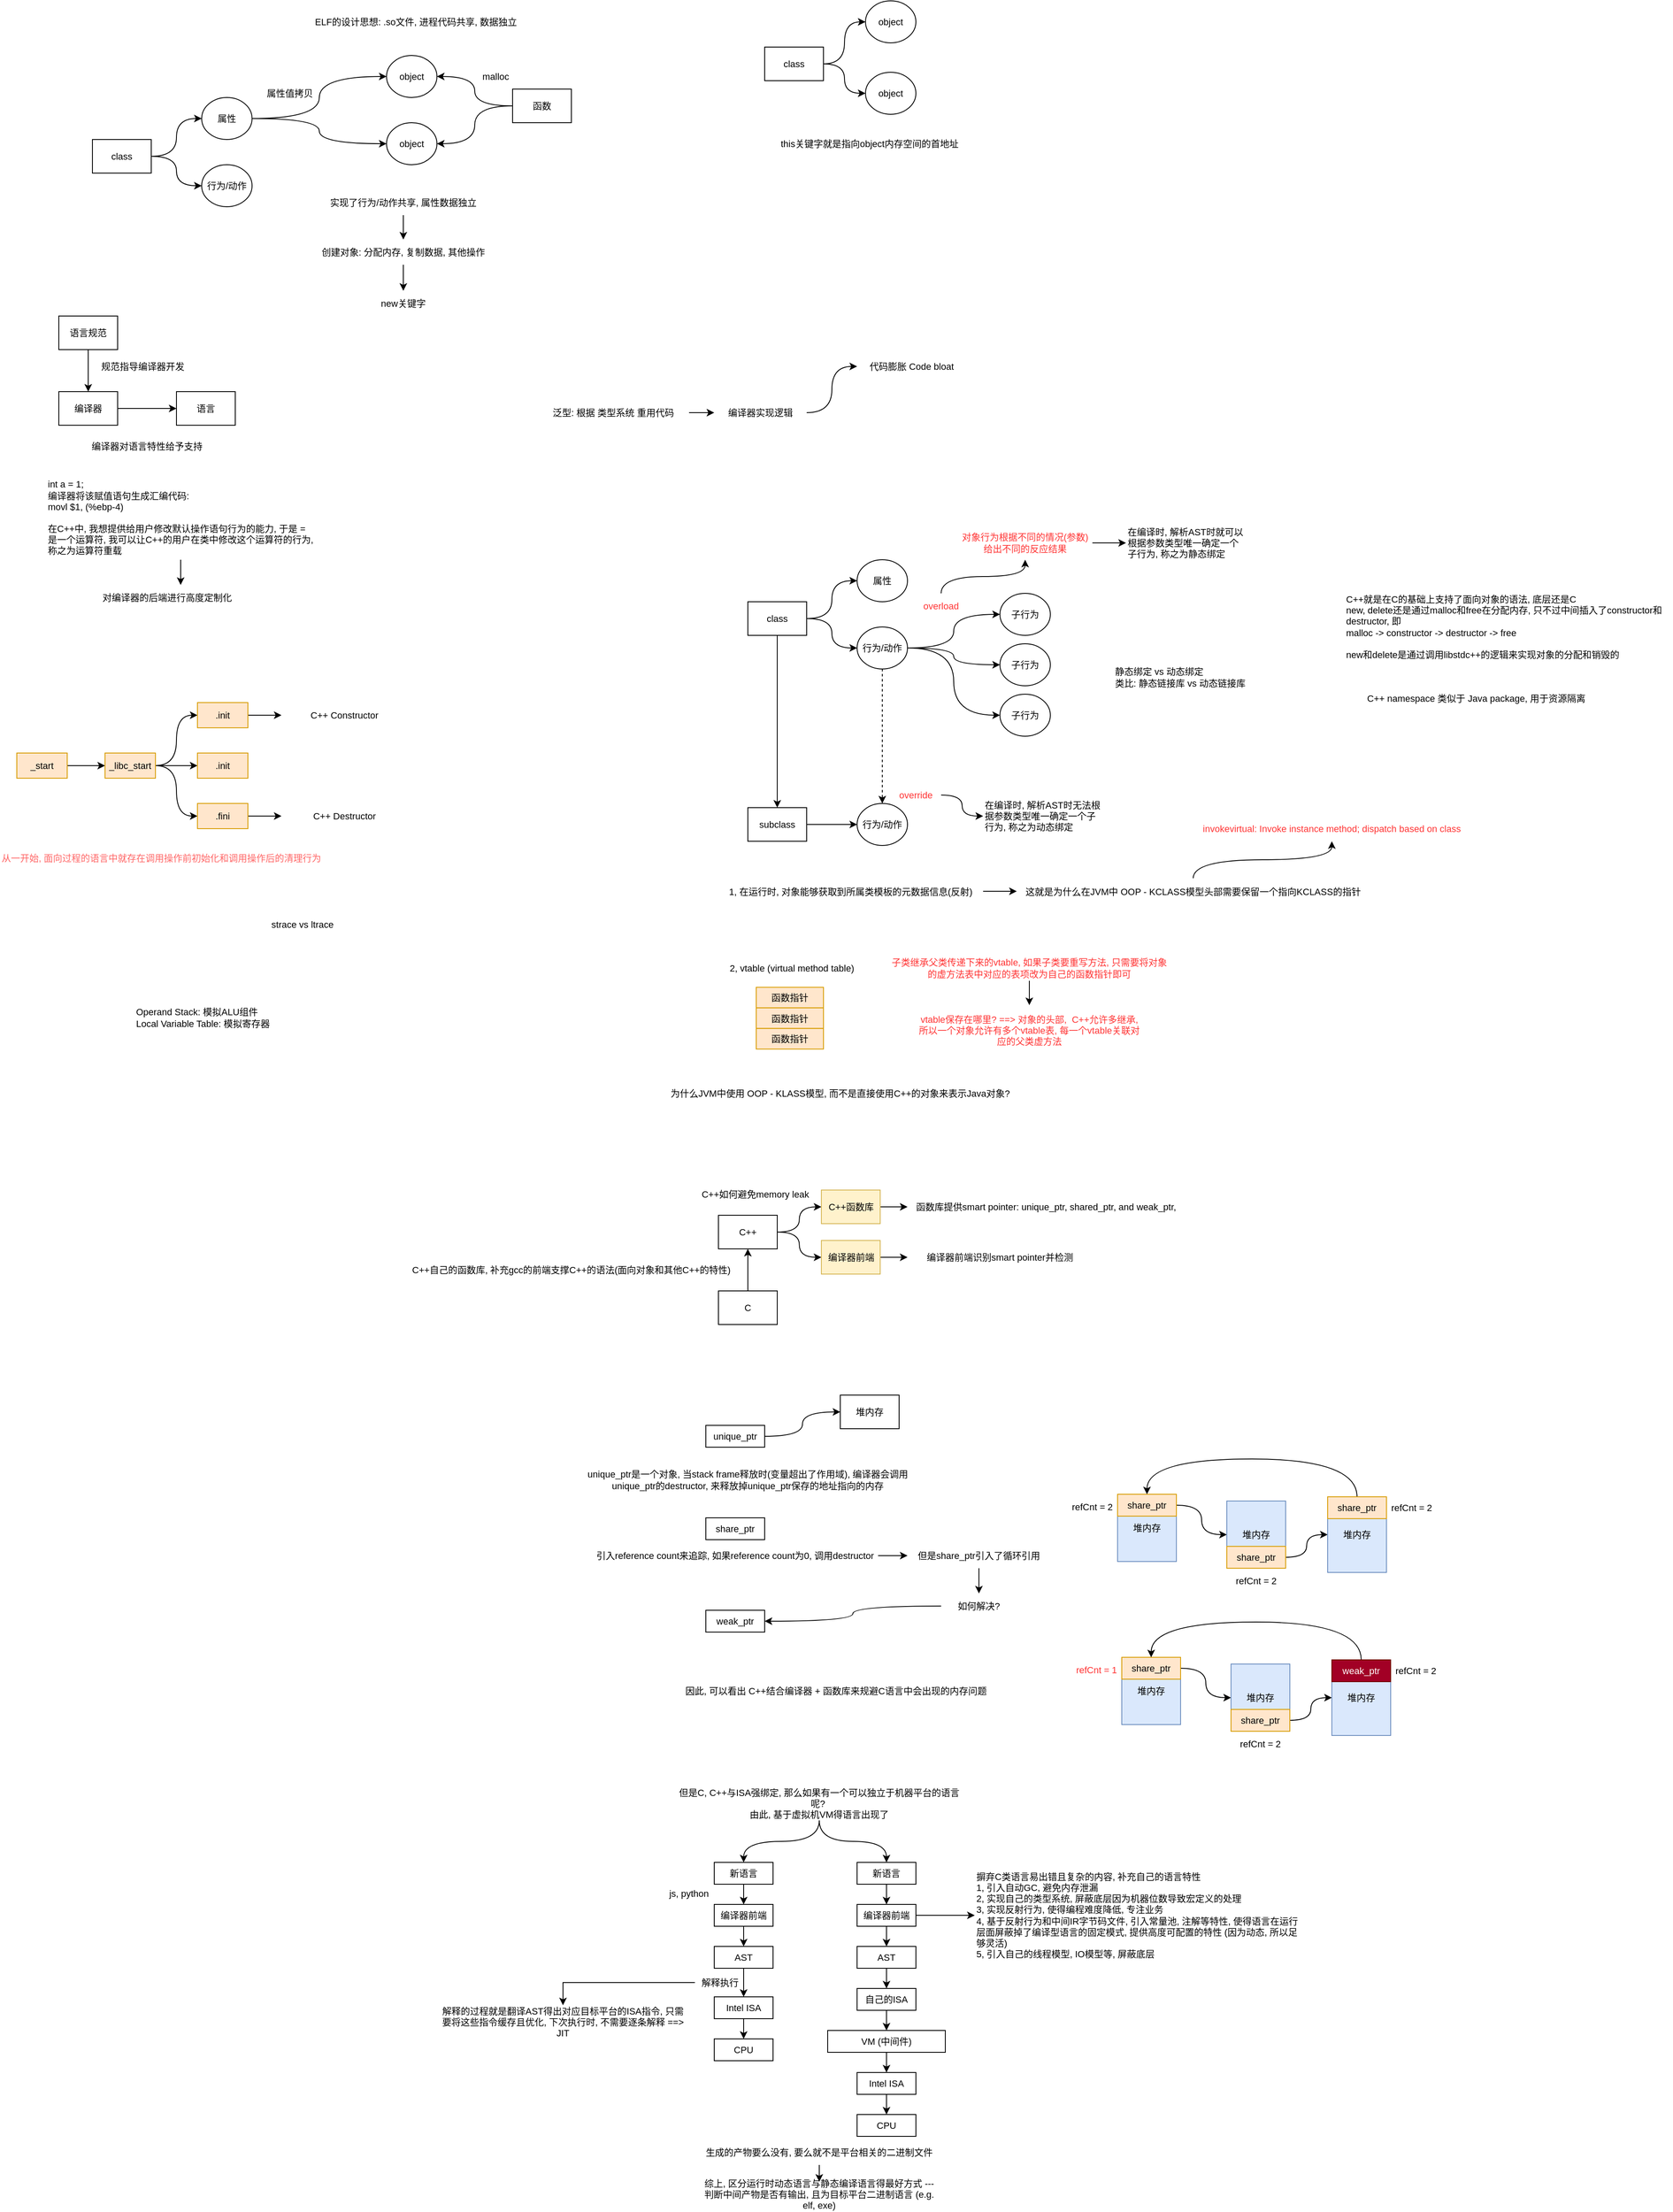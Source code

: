 <mxfile version="21.6.1" type="github">
  <diagram name="Page-1" id="NAcgiFPuU_y72zkfZwbJ">
    <mxGraphModel dx="794" dy="456" grid="1" gridSize="10" guides="1" tooltips="1" connect="1" arrows="1" fold="1" page="1" pageScale="1" pageWidth="827" pageHeight="1169" math="0" shadow="0">
      <root>
        <mxCell id="0" />
        <mxCell id="1" parent="0" />
        <mxCell id="AaBTW7L8jWlvHFCmX_wq-66" value="堆内存" style="rounded=0;whiteSpace=wrap;html=1;fillColor=#dae8fc;strokeColor=#6c8ebf;fontSize=11;" parent="1" vertex="1">
          <mxGeometry x="1340" y="1832" width="70" height="80" as="geometry" />
        </mxCell>
        <mxCell id="ZuVuZugnc80HLuIrkQNn-12" style="edgeStyle=orthogonalEdgeStyle;rounded=0;orthogonalLoop=1;jettySize=auto;html=1;entryX=0;entryY=0.5;entryDx=0;entryDy=0;curved=1;fontSize=11;" parent="1" source="ZuVuZugnc80HLuIrkQNn-2" target="ZuVuZugnc80HLuIrkQNn-8" edge="1">
          <mxGeometry relative="1" as="geometry" />
        </mxCell>
        <mxCell id="ZuVuZugnc80HLuIrkQNn-24" style="edgeStyle=orthogonalEdgeStyle;rounded=0;orthogonalLoop=1;jettySize=auto;html=1;entryX=0;entryY=0.5;entryDx=0;entryDy=0;curved=1;fontSize=11;" parent="1" source="ZuVuZugnc80HLuIrkQNn-2" target="ZuVuZugnc80HLuIrkQNn-7" edge="1">
          <mxGeometry relative="1" as="geometry" />
        </mxCell>
        <mxCell id="ZuVuZugnc80HLuIrkQNn-2" value="属性" style="ellipse;whiteSpace=wrap;html=1;fontSize=11;" parent="1" vertex="1">
          <mxGeometry x="250" y="170" width="60" height="50" as="geometry" />
        </mxCell>
        <mxCell id="ZuVuZugnc80HLuIrkQNn-3" value="行为/动作" style="ellipse;whiteSpace=wrap;html=1;fontSize=11;" parent="1" vertex="1">
          <mxGeometry x="250" y="250" width="60" height="50" as="geometry" />
        </mxCell>
        <mxCell id="ZuVuZugnc80HLuIrkQNn-5" style="edgeStyle=orthogonalEdgeStyle;rounded=0;orthogonalLoop=1;jettySize=auto;html=1;curved=1;fontSize=11;" parent="1" source="ZuVuZugnc80HLuIrkQNn-4" target="ZuVuZugnc80HLuIrkQNn-2" edge="1">
          <mxGeometry relative="1" as="geometry" />
        </mxCell>
        <mxCell id="ZuVuZugnc80HLuIrkQNn-6" style="edgeStyle=orthogonalEdgeStyle;rounded=0;orthogonalLoop=1;jettySize=auto;html=1;entryX=0;entryY=0.5;entryDx=0;entryDy=0;curved=1;fontSize=11;" parent="1" source="ZuVuZugnc80HLuIrkQNn-4" target="ZuVuZugnc80HLuIrkQNn-3" edge="1">
          <mxGeometry relative="1" as="geometry" />
        </mxCell>
        <mxCell id="ZuVuZugnc80HLuIrkQNn-4" value="class" style="rounded=0;whiteSpace=wrap;html=1;fontSize=11;" parent="1" vertex="1">
          <mxGeometry x="120" y="220" width="70" height="40" as="geometry" />
        </mxCell>
        <mxCell id="ZuVuZugnc80HLuIrkQNn-7" value="object" style="ellipse;whiteSpace=wrap;html=1;fontSize=11;" parent="1" vertex="1">
          <mxGeometry x="470" y="120" width="60" height="50" as="geometry" />
        </mxCell>
        <mxCell id="ZuVuZugnc80HLuIrkQNn-8" value="object" style="ellipse;whiteSpace=wrap;html=1;fontSize=11;" parent="1" vertex="1">
          <mxGeometry x="470" y="200" width="60" height="50" as="geometry" />
        </mxCell>
        <mxCell id="ZuVuZugnc80HLuIrkQNn-18" value="" style="edgeStyle=orthogonalEdgeStyle;rounded=0;orthogonalLoop=1;jettySize=auto;html=1;curved=1;fontSize=11;" parent="1" source="ZuVuZugnc80HLuIrkQNn-15" target="ZuVuZugnc80HLuIrkQNn-7" edge="1">
          <mxGeometry relative="1" as="geometry" />
        </mxCell>
        <mxCell id="ZuVuZugnc80HLuIrkQNn-19" style="edgeStyle=orthogonalEdgeStyle;rounded=0;orthogonalLoop=1;jettySize=auto;html=1;entryX=1;entryY=0.5;entryDx=0;entryDy=0;curved=1;fontSize=11;" parent="1" source="ZuVuZugnc80HLuIrkQNn-15" target="ZuVuZugnc80HLuIrkQNn-8" edge="1">
          <mxGeometry relative="1" as="geometry" />
        </mxCell>
        <mxCell id="ZuVuZugnc80HLuIrkQNn-15" value="函数" style="rounded=0;whiteSpace=wrap;html=1;fontSize=11;" parent="1" vertex="1">
          <mxGeometry x="620" y="160" width="70" height="40" as="geometry" />
        </mxCell>
        <mxCell id="ZuVuZugnc80HLuIrkQNn-17" value="malloc" style="text;html=1;strokeColor=none;fillColor=none;align=center;verticalAlign=middle;whiteSpace=wrap;rounded=0;fontSize=11;" parent="1" vertex="1">
          <mxGeometry x="570" y="130" width="60" height="30" as="geometry" />
        </mxCell>
        <mxCell id="ZuVuZugnc80HLuIrkQNn-20" value="属性值拷贝" style="text;html=1;strokeColor=none;fillColor=none;align=center;verticalAlign=middle;whiteSpace=wrap;rounded=0;fontSize=11;" parent="1" vertex="1">
          <mxGeometry x="310" y="150" width="90" height="30" as="geometry" />
        </mxCell>
        <mxCell id="ZuVuZugnc80HLuIrkQNn-27" value="" style="edgeStyle=orthogonalEdgeStyle;curved=1;rounded=0;orthogonalLoop=1;jettySize=auto;html=1;fontSize=11;" parent="1" source="ZuVuZugnc80HLuIrkQNn-25" target="ZuVuZugnc80HLuIrkQNn-26" edge="1">
          <mxGeometry relative="1" as="geometry" />
        </mxCell>
        <mxCell id="ZuVuZugnc80HLuIrkQNn-25" value="实现了行为/动作共享, 属性数据独立" style="text;html=1;strokeColor=none;fillColor=none;align=center;verticalAlign=middle;whiteSpace=wrap;rounded=0;fontSize=11;" parent="1" vertex="1">
          <mxGeometry x="380" y="280" width="220" height="30" as="geometry" />
        </mxCell>
        <mxCell id="ZuVuZugnc80HLuIrkQNn-29" value="" style="edgeStyle=orthogonalEdgeStyle;curved=1;rounded=0;orthogonalLoop=1;jettySize=auto;html=1;fontSize=11;" parent="1" source="ZuVuZugnc80HLuIrkQNn-26" target="ZuVuZugnc80HLuIrkQNn-28" edge="1">
          <mxGeometry relative="1" as="geometry" />
        </mxCell>
        <mxCell id="ZuVuZugnc80HLuIrkQNn-26" value="创建对象: 分配内存, 复制数据, 其他操作" style="text;html=1;strokeColor=none;fillColor=none;align=center;verticalAlign=middle;whiteSpace=wrap;rounded=0;fontSize=11;" parent="1" vertex="1">
          <mxGeometry x="380" y="339" width="220" height="30" as="geometry" />
        </mxCell>
        <mxCell id="ZuVuZugnc80HLuIrkQNn-28" value="new关键字" style="text;html=1;strokeColor=none;fillColor=none;align=center;verticalAlign=middle;whiteSpace=wrap;rounded=0;fontSize=11;" parent="1" vertex="1">
          <mxGeometry x="380" y="400" width="220" height="30" as="geometry" />
        </mxCell>
        <mxCell id="ZuVuZugnc80HLuIrkQNn-30" value="ELF的设计思想: .so文件, 进程代码共享, 数据独立" style="text;html=1;strokeColor=none;fillColor=none;align=center;verticalAlign=middle;whiteSpace=wrap;rounded=0;fontSize=11;" parent="1" vertex="1">
          <mxGeometry x="370" y="60" width="270" height="40" as="geometry" />
        </mxCell>
        <mxCell id="ZuVuZugnc80HLuIrkQNn-33" style="edgeStyle=orthogonalEdgeStyle;curved=1;rounded=0;orthogonalLoop=1;jettySize=auto;html=1;entryX=0;entryY=0.5;entryDx=0;entryDy=0;fontSize=11;" parent="1" source="ZuVuZugnc80HLuIrkQNn-31" target="ZuVuZugnc80HLuIrkQNn-32" edge="1">
          <mxGeometry relative="1" as="geometry" />
        </mxCell>
        <mxCell id="ZuVuZugnc80HLuIrkQNn-31" value="编译器" style="rounded=0;whiteSpace=wrap;html=1;fontSize=11;" parent="1" vertex="1">
          <mxGeometry x="80" y="520" width="70" height="40" as="geometry" />
        </mxCell>
        <mxCell id="ZuVuZugnc80HLuIrkQNn-32" value="语言" style="rounded=0;whiteSpace=wrap;html=1;fontSize=11;" parent="1" vertex="1">
          <mxGeometry x="220" y="520" width="70" height="40" as="geometry" />
        </mxCell>
        <mxCell id="ZuVuZugnc80HLuIrkQNn-34" value="规范指导编译器开发" style="text;html=1;strokeColor=none;fillColor=none;align=center;verticalAlign=middle;whiteSpace=wrap;rounded=0;fontSize=11;" parent="1" vertex="1">
          <mxGeometry x="110" y="470" width="140" height="40" as="geometry" />
        </mxCell>
        <mxCell id="ZuVuZugnc80HLuIrkQNn-39" style="edgeStyle=orthogonalEdgeStyle;curved=1;rounded=0;orthogonalLoop=1;jettySize=auto;html=1;entryX=0.5;entryY=0;entryDx=0;entryDy=0;fontSize=11;" parent="1" source="ZuVuZugnc80HLuIrkQNn-35" target="ZuVuZugnc80HLuIrkQNn-31" edge="1">
          <mxGeometry relative="1" as="geometry" />
        </mxCell>
        <mxCell id="ZuVuZugnc80HLuIrkQNn-35" value="语言规范" style="rounded=0;whiteSpace=wrap;html=1;fontSize=11;" parent="1" vertex="1">
          <mxGeometry x="80" y="430" width="70" height="40" as="geometry" />
        </mxCell>
        <mxCell id="ZuVuZugnc80HLuIrkQNn-41" value="编译器对语言特性给予支持" style="text;html=1;strokeColor=none;fillColor=none;align=center;verticalAlign=middle;whiteSpace=wrap;rounded=0;fontSize=11;" parent="1" vertex="1">
          <mxGeometry x="110" y="565" width="150" height="40" as="geometry" />
        </mxCell>
        <mxCell id="0XPSr2HVNZB46iI9HG13-8" value="" style="edgeStyle=orthogonalEdgeStyle;rounded=0;orthogonalLoop=1;jettySize=auto;html=1;fontSize=11;" parent="1" source="bRJoNwYBJULNIH3R_m5Y-1" target="0XPSr2HVNZB46iI9HG13-6" edge="1">
          <mxGeometry relative="1" as="geometry" />
        </mxCell>
        <mxCell id="bRJoNwYBJULNIH3R_m5Y-1" value="泛型: 根据 类型系统 重用代码" style="text;html=1;strokeColor=none;fillColor=none;align=center;verticalAlign=middle;whiteSpace=wrap;rounded=0;fontSize=11;" parent="1" vertex="1">
          <mxGeometry x="650" y="525" width="180" height="40" as="geometry" />
        </mxCell>
        <mxCell id="cLtxKZ1UayHkJXv-ha-v-3" style="edgeStyle=orthogonalEdgeStyle;rounded=0;orthogonalLoop=1;jettySize=auto;html=1;curved=1;fontSize=11;" parent="1" source="cLtxKZ1UayHkJXv-ha-v-1" target="cLtxKZ1UayHkJXv-ha-v-2" edge="1">
          <mxGeometry relative="1" as="geometry" />
        </mxCell>
        <mxCell id="cLtxKZ1UayHkJXv-ha-v-1" value="int a = 1;&lt;br style=&quot;font-size: 11px;&quot;&gt;编译器将该赋值语句生成汇编代码:&amp;nbsp;&lt;br style=&quot;font-size: 11px;&quot;&gt;movl $1, (%ebp-4)&lt;br style=&quot;font-size: 11px;&quot;&gt;&lt;br style=&quot;font-size: 11px;&quot;&gt;在C++中, 我想提供给用户修改默认操作语句行为的能力, 于是 = 是一个运算符, 我可以让C++的用户在类中修改这个运算符的行为, 称之为运算符重载" style="text;html=1;strokeColor=none;fillColor=none;align=left;verticalAlign=middle;whiteSpace=wrap;rounded=0;fontSize=11;" parent="1" vertex="1">
          <mxGeometry x="65" y="620" width="320" height="100" as="geometry" />
        </mxCell>
        <mxCell id="cLtxKZ1UayHkJXv-ha-v-2" value="对编译器的后端进行高度定制化" style="text;html=1;strokeColor=none;fillColor=none;align=left;verticalAlign=middle;whiteSpace=wrap;rounded=0;fontSize=11;" parent="1" vertex="1">
          <mxGeometry x="130" y="750" width="190" height="30" as="geometry" />
        </mxCell>
        <mxCell id="cLtxKZ1UayHkJXv-ha-v-7" style="edgeStyle=orthogonalEdgeStyle;rounded=0;orthogonalLoop=1;jettySize=auto;html=1;entryX=0;entryY=0.5;entryDx=0;entryDy=0;curved=1;fontSize=11;" parent="1" source="cLtxKZ1UayHkJXv-ha-v-4" target="cLtxKZ1UayHkJXv-ha-v-5" edge="1">
          <mxGeometry relative="1" as="geometry" />
        </mxCell>
        <mxCell id="cLtxKZ1UayHkJXv-ha-v-8" style="edgeStyle=orthogonalEdgeStyle;rounded=0;orthogonalLoop=1;jettySize=auto;html=1;entryX=0;entryY=0.5;entryDx=0;entryDy=0;curved=1;fontSize=11;" parent="1" source="cLtxKZ1UayHkJXv-ha-v-4" target="cLtxKZ1UayHkJXv-ha-v-6" edge="1">
          <mxGeometry relative="1" as="geometry" />
        </mxCell>
        <mxCell id="cLtxKZ1UayHkJXv-ha-v-4" value="class" style="rounded=0;whiteSpace=wrap;html=1;fontSize=11;" parent="1" vertex="1">
          <mxGeometry x="920" y="110" width="70" height="40" as="geometry" />
        </mxCell>
        <mxCell id="cLtxKZ1UayHkJXv-ha-v-5" value="object" style="ellipse;whiteSpace=wrap;html=1;fontSize=11;" parent="1" vertex="1">
          <mxGeometry x="1040" y="55" width="60" height="50" as="geometry" />
        </mxCell>
        <mxCell id="cLtxKZ1UayHkJXv-ha-v-6" value="object" style="ellipse;whiteSpace=wrap;html=1;fontSize=11;" parent="1" vertex="1">
          <mxGeometry x="1040" y="140" width="60" height="50" as="geometry" />
        </mxCell>
        <mxCell id="cLtxKZ1UayHkJXv-ha-v-10" value="this关键字就是指向object内存空间的首地址" style="text;html=1;strokeColor=none;fillColor=none;align=center;verticalAlign=middle;whiteSpace=wrap;rounded=0;fontSize=11;" parent="1" vertex="1">
          <mxGeometry x="920" y="210" width="250" height="30" as="geometry" />
        </mxCell>
        <mxCell id="cLtxKZ1UayHkJXv-ha-v-17" value="" style="edgeStyle=orthogonalEdgeStyle;rounded=0;orthogonalLoop=1;jettySize=auto;html=1;fontSize=11;" parent="1" source="cLtxKZ1UayHkJXv-ha-v-11" target="cLtxKZ1UayHkJXv-ha-v-12" edge="1">
          <mxGeometry relative="1" as="geometry" />
        </mxCell>
        <mxCell id="cLtxKZ1UayHkJXv-ha-v-11" value="_start" style="rounded=0;whiteSpace=wrap;html=1;fillColor=#ffe6cc;strokeColor=#d79b00;fontSize=11;" parent="1" vertex="1">
          <mxGeometry x="30" y="950" width="60" height="30" as="geometry" />
        </mxCell>
        <mxCell id="cLtxKZ1UayHkJXv-ha-v-18" style="edgeStyle=orthogonalEdgeStyle;rounded=0;orthogonalLoop=1;jettySize=auto;html=1;entryX=0;entryY=0.5;entryDx=0;entryDy=0;curved=1;fontSize=11;" parent="1" source="cLtxKZ1UayHkJXv-ha-v-12" target="cLtxKZ1UayHkJXv-ha-v-13" edge="1">
          <mxGeometry relative="1" as="geometry" />
        </mxCell>
        <mxCell id="cLtxKZ1UayHkJXv-ha-v-19" value="" style="edgeStyle=orthogonalEdgeStyle;rounded=0;orthogonalLoop=1;jettySize=auto;html=1;curved=1;fontSize=11;" parent="1" source="cLtxKZ1UayHkJXv-ha-v-12" target="cLtxKZ1UayHkJXv-ha-v-14" edge="1">
          <mxGeometry relative="1" as="geometry" />
        </mxCell>
        <mxCell id="cLtxKZ1UayHkJXv-ha-v-20" style="edgeStyle=orthogonalEdgeStyle;rounded=0;orthogonalLoop=1;jettySize=auto;html=1;entryX=0;entryY=0.5;entryDx=0;entryDy=0;curved=1;fontSize=11;" parent="1" source="cLtxKZ1UayHkJXv-ha-v-12" target="cLtxKZ1UayHkJXv-ha-v-16" edge="1">
          <mxGeometry relative="1" as="geometry" />
        </mxCell>
        <mxCell id="cLtxKZ1UayHkJXv-ha-v-12" value="_libc_start" style="rounded=0;whiteSpace=wrap;html=1;fillColor=#ffe6cc;strokeColor=#d79b00;fontSize=11;" parent="1" vertex="1">
          <mxGeometry x="135" y="950" width="60" height="30" as="geometry" />
        </mxCell>
        <mxCell id="cLtxKZ1UayHkJXv-ha-v-25" value="" style="edgeStyle=orthogonalEdgeStyle;rounded=0;orthogonalLoop=1;jettySize=auto;html=1;fontSize=11;" parent="1" source="cLtxKZ1UayHkJXv-ha-v-13" target="cLtxKZ1UayHkJXv-ha-v-23" edge="1">
          <mxGeometry relative="1" as="geometry" />
        </mxCell>
        <mxCell id="cLtxKZ1UayHkJXv-ha-v-13" value=".init" style="rounded=0;whiteSpace=wrap;html=1;fillColor=#ffe6cc;strokeColor=#d79b00;fontSize=11;" parent="1" vertex="1">
          <mxGeometry x="245" y="890" width="60" height="30" as="geometry" />
        </mxCell>
        <mxCell id="cLtxKZ1UayHkJXv-ha-v-14" value=".init" style="rounded=0;whiteSpace=wrap;html=1;fillColor=#ffe6cc;strokeColor=#d79b00;fontSize=11;" parent="1" vertex="1">
          <mxGeometry x="245" y="950" width="60" height="30" as="geometry" />
        </mxCell>
        <mxCell id="cLtxKZ1UayHkJXv-ha-v-26" value="" style="edgeStyle=orthogonalEdgeStyle;rounded=0;orthogonalLoop=1;jettySize=auto;html=1;fontSize=11;" parent="1" source="cLtxKZ1UayHkJXv-ha-v-16" target="cLtxKZ1UayHkJXv-ha-v-24" edge="1">
          <mxGeometry relative="1" as="geometry" />
        </mxCell>
        <mxCell id="cLtxKZ1UayHkJXv-ha-v-16" value=".fini" style="rounded=0;whiteSpace=wrap;html=1;fillColor=#ffe6cc;strokeColor=#d79b00;fontSize=11;" parent="1" vertex="1">
          <mxGeometry x="245" y="1010" width="60" height="30" as="geometry" />
        </mxCell>
        <mxCell id="cLtxKZ1UayHkJXv-ha-v-21" value="从一开始, 面向过程的语言中就存在调用操作前初始化和调用操作后的清理行为" style="text;html=1;strokeColor=none;fillColor=none;align=left;verticalAlign=middle;whiteSpace=wrap;rounded=0;fontColor=#FF6666;fontSize=11;" parent="1" vertex="1">
          <mxGeometry x="10" y="1060" width="430" height="30" as="geometry" />
        </mxCell>
        <mxCell id="cLtxKZ1UayHkJXv-ha-v-23" value="C++ Constructor" style="text;html=1;strokeColor=none;fillColor=none;align=center;verticalAlign=middle;whiteSpace=wrap;rounded=0;fontSize=11;" parent="1" vertex="1">
          <mxGeometry x="345" y="895" width="150" height="20" as="geometry" />
        </mxCell>
        <mxCell id="cLtxKZ1UayHkJXv-ha-v-24" value="C++ Destructor" style="text;html=1;strokeColor=none;fillColor=none;align=center;verticalAlign=middle;whiteSpace=wrap;rounded=0;fontSize=11;" parent="1" vertex="1">
          <mxGeometry x="345" y="1015" width="150" height="20" as="geometry" />
        </mxCell>
        <mxCell id="NHox-umJJgJSBm9QQrZl-1" value="代码膨胀 Code bloat" style="text;html=1;strokeColor=none;fillColor=none;align=center;verticalAlign=middle;whiteSpace=wrap;rounded=0;fontSize=11;" parent="1" vertex="1">
          <mxGeometry x="1030" y="475" width="130" height="30" as="geometry" />
        </mxCell>
        <mxCell id="0XPSr2HVNZB46iI9HG13-1" value="属性" style="ellipse;whiteSpace=wrap;html=1;fontSize=11;" parent="1" vertex="1">
          <mxGeometry x="1030" y="720" width="60" height="50" as="geometry" />
        </mxCell>
        <mxCell id="0XPSr2HVNZB46iI9HG13-14" style="edgeStyle=orthogonalEdgeStyle;orthogonalLoop=1;jettySize=auto;html=1;entryX=0;entryY=0.5;entryDx=0;entryDy=0;curved=1;shadow=0;fontSize=11;" parent="1" source="0XPSr2HVNZB46iI9HG13-2" target="0XPSr2HVNZB46iI9HG13-9" edge="1">
          <mxGeometry relative="1" as="geometry" />
        </mxCell>
        <mxCell id="0XPSr2HVNZB46iI9HG13-15" style="edgeStyle=orthogonalEdgeStyle;shape=connector;curved=1;rounded=1;orthogonalLoop=1;jettySize=auto;html=1;labelBackgroundColor=default;strokeColor=default;fontFamily=Helvetica;fontSize=11;fontColor=default;endArrow=classic;" parent="1" source="0XPSr2HVNZB46iI9HG13-2" target="0XPSr2HVNZB46iI9HG13-10" edge="1">
          <mxGeometry relative="1" as="geometry" />
        </mxCell>
        <mxCell id="0XPSr2HVNZB46iI9HG13-16" style="edgeStyle=orthogonalEdgeStyle;shape=connector;curved=1;rounded=1;orthogonalLoop=1;jettySize=auto;html=1;entryX=0;entryY=0.5;entryDx=0;entryDy=0;labelBackgroundColor=default;strokeColor=default;fontFamily=Helvetica;fontSize=11;fontColor=default;endArrow=classic;" parent="1" source="0XPSr2HVNZB46iI9HG13-2" target="0XPSr2HVNZB46iI9HG13-11" edge="1">
          <mxGeometry relative="1" as="geometry" />
        </mxCell>
        <mxCell id="0XPSr2HVNZB46iI9HG13-26" style="edgeStyle=orthogonalEdgeStyle;shape=connector;curved=1;rounded=1;orthogonalLoop=1;jettySize=auto;html=1;entryX=0.5;entryY=0;entryDx=0;entryDy=0;labelBackgroundColor=default;strokeColor=default;fontFamily=Helvetica;fontSize=11;fontColor=default;endArrow=classic;dashed=1;" parent="1" source="0XPSr2HVNZB46iI9HG13-2" target="0XPSr2HVNZB46iI9HG13-22" edge="1">
          <mxGeometry relative="1" as="geometry" />
        </mxCell>
        <mxCell id="0XPSr2HVNZB46iI9HG13-2" value="行为/动作" style="ellipse;whiteSpace=wrap;html=1;fontSize=11;" parent="1" vertex="1">
          <mxGeometry x="1030" y="800" width="60" height="50" as="geometry" />
        </mxCell>
        <mxCell id="0XPSr2HVNZB46iI9HG13-4" style="edgeStyle=orthogonalEdgeStyle;rounded=0;orthogonalLoop=1;jettySize=auto;html=1;entryX=0;entryY=0.5;entryDx=0;entryDy=0;curved=1;fontSize=11;" parent="1" source="0XPSr2HVNZB46iI9HG13-5" target="0XPSr2HVNZB46iI9HG13-2" edge="1">
          <mxGeometry relative="1" as="geometry" />
        </mxCell>
        <mxCell id="0XPSr2HVNZB46iI9HG13-12" style="edgeStyle=orthogonalEdgeStyle;rounded=0;orthogonalLoop=1;jettySize=auto;html=1;entryX=0;entryY=0.5;entryDx=0;entryDy=0;curved=1;fontSize=11;" parent="1" source="0XPSr2HVNZB46iI9HG13-5" target="0XPSr2HVNZB46iI9HG13-1" edge="1">
          <mxGeometry relative="1" as="geometry" />
        </mxCell>
        <mxCell id="0XPSr2HVNZB46iI9HG13-25" style="edgeStyle=orthogonalEdgeStyle;shape=connector;curved=1;rounded=1;orthogonalLoop=1;jettySize=auto;html=1;labelBackgroundColor=default;strokeColor=default;fontFamily=Helvetica;fontSize=11;fontColor=default;endArrow=classic;" parent="1" source="0XPSr2HVNZB46iI9HG13-5" target="0XPSr2HVNZB46iI9HG13-24" edge="1">
          <mxGeometry relative="1" as="geometry" />
        </mxCell>
        <mxCell id="0XPSr2HVNZB46iI9HG13-5" value="class" style="rounded=0;whiteSpace=wrap;html=1;fontSize=11;" parent="1" vertex="1">
          <mxGeometry x="900" y="770" width="70" height="40" as="geometry" />
        </mxCell>
        <mxCell id="0XPSr2HVNZB46iI9HG13-7" style="edgeStyle=orthogonalEdgeStyle;rounded=0;orthogonalLoop=1;jettySize=auto;html=1;entryX=0;entryY=0.5;entryDx=0;entryDy=0;curved=1;fontSize=11;" parent="1" source="0XPSr2HVNZB46iI9HG13-6" target="NHox-umJJgJSBm9QQrZl-1" edge="1">
          <mxGeometry relative="1" as="geometry" />
        </mxCell>
        <mxCell id="0XPSr2HVNZB46iI9HG13-6" value="编译器实现逻辑" style="text;html=1;strokeColor=none;fillColor=none;align=center;verticalAlign=middle;whiteSpace=wrap;rounded=0;fontSize=11;" parent="1" vertex="1">
          <mxGeometry x="860" y="525" width="110" height="40" as="geometry" />
        </mxCell>
        <mxCell id="0XPSr2HVNZB46iI9HG13-9" value="子行为" style="ellipse;whiteSpace=wrap;html=1;fontSize=11;" parent="1" vertex="1">
          <mxGeometry x="1200" y="760" width="60" height="50" as="geometry" />
        </mxCell>
        <mxCell id="0XPSr2HVNZB46iI9HG13-10" value="子行为" style="ellipse;whiteSpace=wrap;html=1;fontSize=11;" parent="1" vertex="1">
          <mxGeometry x="1200" y="820" width="60" height="50" as="geometry" />
        </mxCell>
        <mxCell id="0XPSr2HVNZB46iI9HG13-11" value="子行为" style="ellipse;whiteSpace=wrap;html=1;fontSize=11;" parent="1" vertex="1">
          <mxGeometry x="1200" y="880" width="60" height="50" as="geometry" />
        </mxCell>
        <mxCell id="0XPSr2HVNZB46iI9HG13-19" style="edgeStyle=orthogonalEdgeStyle;shape=connector;curved=1;rounded=1;orthogonalLoop=1;jettySize=auto;html=1;labelBackgroundColor=default;strokeColor=default;fontFamily=Helvetica;fontSize=11;fontColor=#FF3333;endArrow=classic;" parent="1" source="0XPSr2HVNZB46iI9HG13-17" target="0XPSr2HVNZB46iI9HG13-18" edge="1">
          <mxGeometry relative="1" as="geometry" />
        </mxCell>
        <mxCell id="0XPSr2HVNZB46iI9HG13-17" value="overload" style="text;html=1;strokeColor=none;fillColor=none;align=center;verticalAlign=middle;whiteSpace=wrap;rounded=0;fontSize=11;fontFamily=Helvetica;fontColor=#FF3333;" parent="1" vertex="1">
          <mxGeometry x="1100" y="760" width="60" height="30" as="geometry" />
        </mxCell>
        <mxCell id="0XPSr2HVNZB46iI9HG13-30" style="edgeStyle=orthogonalEdgeStyle;shape=connector;curved=1;rounded=1;orthogonalLoop=1;jettySize=auto;html=1;labelBackgroundColor=default;strokeColor=default;fontFamily=Helvetica;fontSize=11;fontColor=default;endArrow=classic;" parent="1" source="0XPSr2HVNZB46iI9HG13-18" target="0XPSr2HVNZB46iI9HG13-20" edge="1">
          <mxGeometry relative="1" as="geometry" />
        </mxCell>
        <mxCell id="0XPSr2HVNZB46iI9HG13-18" value="对象行为根据不同的情况(参数)给出不同的反应结果" style="text;html=1;strokeColor=none;fillColor=none;align=center;verticalAlign=middle;whiteSpace=wrap;rounded=0;fontSize=11;fontFamily=Helvetica;fontColor=#FF3333;" parent="1" vertex="1">
          <mxGeometry x="1150" y="680" width="160" height="40" as="geometry" />
        </mxCell>
        <mxCell id="0XPSr2HVNZB46iI9HG13-20" value="在编译时, 解析AST时就可以根据参数类型唯一确定一个子行为, 称之为静态绑定" style="text;html=1;strokeColor=none;fillColor=none;align=left;verticalAlign=middle;whiteSpace=wrap;rounded=0;fontSize=11;fontFamily=Helvetica;fontColor=#000000;" parent="1" vertex="1">
          <mxGeometry x="1350" y="670" width="140" height="60" as="geometry" />
        </mxCell>
        <mxCell id="0XPSr2HVNZB46iI9HG13-21" value="在编译时, 解析AST时无法根据参数类型唯一确定一个子行为, 称之为动态绑定" style="text;html=1;strokeColor=none;fillColor=none;align=left;verticalAlign=middle;whiteSpace=wrap;rounded=0;fontSize=11;fontFamily=Helvetica;fontColor=#000000;" parent="1" vertex="1">
          <mxGeometry x="1180" y="995" width="140" height="60" as="geometry" />
        </mxCell>
        <mxCell id="0XPSr2HVNZB46iI9HG13-22" value="行为/动作" style="ellipse;whiteSpace=wrap;html=1;fontSize=11;" parent="1" vertex="1">
          <mxGeometry x="1030" y="1010" width="60" height="50" as="geometry" />
        </mxCell>
        <mxCell id="0XPSr2HVNZB46iI9HG13-23" style="edgeStyle=orthogonalEdgeStyle;rounded=0;orthogonalLoop=1;jettySize=auto;html=1;entryX=0;entryY=0.5;entryDx=0;entryDy=0;curved=1;fontSize=11;" parent="1" source="0XPSr2HVNZB46iI9HG13-24" target="0XPSr2HVNZB46iI9HG13-22" edge="1">
          <mxGeometry relative="1" as="geometry" />
        </mxCell>
        <mxCell id="0XPSr2HVNZB46iI9HG13-24" value="subclass" style="rounded=0;whiteSpace=wrap;html=1;fontSize=11;" parent="1" vertex="1">
          <mxGeometry x="900" y="1015" width="70" height="40" as="geometry" />
        </mxCell>
        <mxCell id="0XPSr2HVNZB46iI9HG13-29" style="edgeStyle=orthogonalEdgeStyle;shape=connector;curved=1;rounded=1;orthogonalLoop=1;jettySize=auto;html=1;entryX=0;entryY=0.5;entryDx=0;entryDy=0;labelBackgroundColor=default;strokeColor=default;fontFamily=Helvetica;fontSize=11;fontColor=default;endArrow=classic;" parent="1" source="0XPSr2HVNZB46iI9HG13-27" target="0XPSr2HVNZB46iI9HG13-21" edge="1">
          <mxGeometry relative="1" as="geometry" />
        </mxCell>
        <mxCell id="0XPSr2HVNZB46iI9HG13-27" value="override" style="text;html=1;strokeColor=none;fillColor=none;align=center;verticalAlign=middle;whiteSpace=wrap;rounded=0;fontSize=11;fontFamily=Helvetica;fontColor=#FF3333;" parent="1" vertex="1">
          <mxGeometry x="1070" y="985" width="60" height="30" as="geometry" />
        </mxCell>
        <mxCell id="0XPSr2HVNZB46iI9HG13-31" value="静态绑定 vs 动态绑定&lt;br style=&quot;font-size: 11px;&quot;&gt;类比: 静态链接库 vs 动态链接库" style="text;html=1;strokeColor=none;fillColor=none;align=left;verticalAlign=middle;whiteSpace=wrap;rounded=0;fontSize=11;fontFamily=Helvetica;fontColor=default;" parent="1" vertex="1">
          <mxGeometry x="1335" y="840" width="170" height="40" as="geometry" />
        </mxCell>
        <mxCell id="W7PkFNSz-1NAA-pKh_Ly-2" value="" style="edgeStyle=orthogonalEdgeStyle;rounded=0;orthogonalLoop=1;jettySize=auto;html=1;curved=1;fontSize=11;" parent="1" source="0XPSr2HVNZB46iI9HG13-32" target="W7PkFNSz-1NAA-pKh_Ly-1" edge="1">
          <mxGeometry relative="1" as="geometry" />
        </mxCell>
        <mxCell id="0XPSr2HVNZB46iI9HG13-32" value="1, 在运行时, 对象能够获取到所属类模板的元数据信息(反射)" style="text;html=1;strokeColor=none;fillColor=none;align=center;verticalAlign=middle;whiteSpace=wrap;rounded=0;fontSize=11;fontFamily=Helvetica;fontColor=default;" parent="1" vertex="1">
          <mxGeometry x="865" y="1099" width="315" height="31" as="geometry" />
        </mxCell>
        <mxCell id="AaBTW7L8jWlvHFCmX_wq-3" style="edgeStyle=orthogonalEdgeStyle;rounded=0;orthogonalLoop=1;jettySize=auto;html=1;entryX=0.5;entryY=1;entryDx=0;entryDy=0;curved=1;fontSize=11;" parent="1" source="W7PkFNSz-1NAA-pKh_Ly-1" target="W7PkFNSz-1NAA-pKh_Ly-3" edge="1">
          <mxGeometry relative="1" as="geometry" />
        </mxCell>
        <mxCell id="W7PkFNSz-1NAA-pKh_Ly-1" value="这就是为什么在JVM中 OOP - KCLASS模型头部需要保留一个指向KCLASS的指针&lt;br style=&quot;font-size: 11px;&quot;&gt;" style="text;html=1;strokeColor=none;fillColor=none;align=center;verticalAlign=middle;whiteSpace=wrap;rounded=0;fontSize=11;fontFamily=Helvetica;fontColor=default;" parent="1" vertex="1">
          <mxGeometry x="1220" y="1099" width="420" height="31" as="geometry" />
        </mxCell>
        <mxCell id="W7PkFNSz-1NAA-pKh_Ly-3" value="invokevirtual:&amp;nbsp;Invoke instance method; dispatch based on class" style="text;html=1;strokeColor=none;fillColor=none;align=center;verticalAlign=middle;whiteSpace=wrap;rounded=0;fontSize=11;fontFamily=Helvetica;fontColor=#FF3333;" parent="1" vertex="1">
          <mxGeometry x="1430" y="1024" width="330" height="31" as="geometry" />
        </mxCell>
        <mxCell id="W7PkFNSz-1NAA-pKh_Ly-8" value="Operand Stack: 模拟ALU组件&lt;br style=&quot;font-size: 11px;&quot;&gt;Local Variable Table: 模拟寄存器" style="text;html=1;strokeColor=none;fillColor=none;align=left;verticalAlign=middle;whiteSpace=wrap;rounded=0;fontSize=11;fontFamily=Helvetica;fontColor=default;" parent="1" vertex="1">
          <mxGeometry x="170" y="1240" width="276" height="50" as="geometry" />
        </mxCell>
        <mxCell id="XGb5Vw4w9nXFpEbFGRRB-1" value="2, vtable (virtual method table)" style="text;html=1;strokeColor=none;fillColor=none;align=center;verticalAlign=middle;whiteSpace=wrap;rounded=0;fontSize=11;fontFamily=Helvetica;fontColor=default;" parent="1" vertex="1">
          <mxGeometry x="865" y="1190" width="175" height="31" as="geometry" />
        </mxCell>
        <mxCell id="XGb5Vw4w9nXFpEbFGRRB-2" value="strace vs ltrace" style="text;html=1;strokeColor=none;fillColor=none;align=center;verticalAlign=middle;whiteSpace=wrap;rounded=0;fontSize=11;" parent="1" vertex="1">
          <mxGeometry x="300" y="1139" width="140" height="30" as="geometry" />
        </mxCell>
        <mxCell id="XGb5Vw4w9nXFpEbFGRRB-3" value="C++就是在C的基础上支持了面向对象的语法, 底层还是C&lt;br style=&quot;font-size: 11px;&quot;&gt;new, delete还是通过malloc和free在分配内存, 只不过中间插入了constructor和destructor, 即&lt;br style=&quot;font-size: 11px;&quot;&gt;malloc -&amp;gt; constructor -&amp;gt; destructor -&amp;gt; free&lt;br style=&quot;font-size: 11px;&quot;&gt;&lt;br style=&quot;font-size: 11px;&quot;&gt;new和delete是通过调用libstdc++的逻辑来实现对象的分配和销毁的" style="text;html=1;strokeColor=none;fillColor=none;align=left;verticalAlign=middle;whiteSpace=wrap;rounded=0;fontSize=11;" parent="1" vertex="1">
          <mxGeometry x="1610" y="745" width="390" height="110" as="geometry" />
        </mxCell>
        <mxCell id="XGb5Vw4w9nXFpEbFGRRB-4" value="C++ namespace 类似于 Java package, 用于资源隔离" style="text;html=1;strokeColor=none;fillColor=none;align=left;verticalAlign=middle;whiteSpace=wrap;rounded=0;fontSize=11;" parent="1" vertex="1">
          <mxGeometry x="1635" y="865" width="310" height="40" as="geometry" />
        </mxCell>
        <mxCell id="AaBTW7L8jWlvHFCmX_wq-4" style="edgeStyle=orthogonalEdgeStyle;shape=connector;curved=1;rounded=0;orthogonalLoop=1;jettySize=auto;html=1;labelBackgroundColor=default;strokeColor=default;fontFamily=Helvetica;fontSize=11;fontColor=default;endArrow=classic;" parent="1" source="AaBTW7L8jWlvHFCmX_wq-1" target="AaBTW7L8jWlvHFCmX_wq-2" edge="1">
          <mxGeometry relative="1" as="geometry" />
        </mxCell>
        <mxCell id="AaBTW7L8jWlvHFCmX_wq-1" value="子类继承父类传递下来的vtable, 如果子类要重写方法, 只需要将对象的虚方法表中对应的表项改为自己的函数指针即可" style="text;html=1;strokeColor=none;fillColor=none;align=center;verticalAlign=middle;whiteSpace=wrap;rounded=0;fontSize=11;fontFamily=Helvetica;fontColor=#FF3333;" parent="1" vertex="1">
          <mxGeometry x="1070" y="1190" width="330" height="31" as="geometry" />
        </mxCell>
        <mxCell id="AaBTW7L8jWlvHFCmX_wq-2" value="vtable保存在哪里? ==&amp;gt; 对象的头部,&amp;nbsp; C++允许多继承, 所以一个对象允许有多个vtable表, 每一个vtable关联对应的父类虚方法" style="text;html=1;strokeColor=none;fillColor=none;align=center;verticalAlign=middle;whiteSpace=wrap;rounded=0;fontSize=11;fontFamily=Helvetica;fontColor=#FF3333;" parent="1" vertex="1">
          <mxGeometry x="1100" y="1250" width="270" height="60" as="geometry" />
        </mxCell>
        <mxCell id="AaBTW7L8jWlvHFCmX_wq-5" value="函数指针" style="rounded=0;whiteSpace=wrap;html=1;fillColor=#ffe6cc;strokeColor=#d79b00;fontSize=11;" parent="1" vertex="1">
          <mxGeometry x="910" y="1228.75" width="80" height="24.5" as="geometry" />
        </mxCell>
        <mxCell id="AaBTW7L8jWlvHFCmX_wq-6" value="函数指针" style="rounded=0;whiteSpace=wrap;html=1;fillColor=#ffe6cc;strokeColor=#d79b00;fontSize=11;" parent="1" vertex="1">
          <mxGeometry x="910" y="1253.25" width="80" height="24.5" as="geometry" />
        </mxCell>
        <mxCell id="AaBTW7L8jWlvHFCmX_wq-7" value="函数指针" style="rounded=0;whiteSpace=wrap;html=1;fillColor=#ffe6cc;strokeColor=#d79b00;fontSize=11;" parent="1" vertex="1">
          <mxGeometry x="910" y="1277.75" width="80" height="24.5" as="geometry" />
        </mxCell>
        <mxCell id="AaBTW7L8jWlvHFCmX_wq-8" value="为什么JVM中使用 OOP - KLASS模型, 而不是直接使用C++的对象来表示Java对象?" style="text;html=1;strokeColor=none;fillColor=none;align=center;verticalAlign=middle;whiteSpace=wrap;rounded=0;fontSize=11;fontFamily=Helvetica;fontColor=default;" parent="1" vertex="1">
          <mxGeometry x="800" y="1340" width="420" height="30" as="geometry" />
        </mxCell>
        <mxCell id="AaBTW7L8jWlvHFCmX_wq-13" style="edgeStyle=orthogonalEdgeStyle;shape=connector;curved=1;rounded=0;orthogonalLoop=1;jettySize=auto;html=1;entryX=0.5;entryY=1;entryDx=0;entryDy=0;labelBackgroundColor=default;strokeColor=default;fontFamily=Helvetica;fontSize=11;fontColor=default;endArrow=classic;" parent="1" source="AaBTW7L8jWlvHFCmX_wq-9" target="AaBTW7L8jWlvHFCmX_wq-11" edge="1">
          <mxGeometry relative="1" as="geometry" />
        </mxCell>
        <mxCell id="AaBTW7L8jWlvHFCmX_wq-9" value="C" style="rounded=0;whiteSpace=wrap;html=1;fontSize=11;" parent="1" vertex="1">
          <mxGeometry x="865" y="1590" width="70" height="40" as="geometry" />
        </mxCell>
        <mxCell id="AaBTW7L8jWlvHFCmX_wq-17" style="edgeStyle=orthogonalEdgeStyle;shape=connector;curved=1;rounded=0;orthogonalLoop=1;jettySize=auto;html=1;entryX=0;entryY=0.5;entryDx=0;entryDy=0;labelBackgroundColor=default;strokeColor=default;fontFamily=Helvetica;fontSize=11;fontColor=default;endArrow=classic;" parent="1" source="AaBTW7L8jWlvHFCmX_wq-11" target="AaBTW7L8jWlvHFCmX_wq-15" edge="1">
          <mxGeometry relative="1" as="geometry" />
        </mxCell>
        <mxCell id="AaBTW7L8jWlvHFCmX_wq-18" style="edgeStyle=orthogonalEdgeStyle;shape=connector;curved=1;rounded=0;orthogonalLoop=1;jettySize=auto;html=1;labelBackgroundColor=default;strokeColor=default;fontFamily=Helvetica;fontSize=11;fontColor=default;endArrow=classic;" parent="1" source="AaBTW7L8jWlvHFCmX_wq-11" target="AaBTW7L8jWlvHFCmX_wq-16" edge="1">
          <mxGeometry relative="1" as="geometry" />
        </mxCell>
        <mxCell id="AaBTW7L8jWlvHFCmX_wq-11" value="C++" style="rounded=0;whiteSpace=wrap;html=1;fontSize=11;" parent="1" vertex="1">
          <mxGeometry x="865" y="1500" width="70" height="40" as="geometry" />
        </mxCell>
        <mxCell id="AaBTW7L8jWlvHFCmX_wq-12" value="C++自己的函数库, 补充gcc的前端支撑C++的语法(面向对象和其他C++的特性)" style="text;html=1;strokeColor=none;fillColor=none;align=center;verticalAlign=middle;whiteSpace=wrap;rounded=0;fontSize=11;fontFamily=Helvetica;fontColor=default;" parent="1" vertex="1">
          <mxGeometry x="495" y="1550" width="390" height="30" as="geometry" />
        </mxCell>
        <mxCell id="AaBTW7L8jWlvHFCmX_wq-21" value="" style="edgeStyle=orthogonalEdgeStyle;shape=connector;curved=1;rounded=0;orthogonalLoop=1;jettySize=auto;html=1;labelBackgroundColor=default;strokeColor=default;fontFamily=Helvetica;fontSize=11;fontColor=default;endArrow=classic;" parent="1" source="AaBTW7L8jWlvHFCmX_wq-15" target="AaBTW7L8jWlvHFCmX_wq-20" edge="1">
          <mxGeometry relative="1" as="geometry" />
        </mxCell>
        <mxCell id="AaBTW7L8jWlvHFCmX_wq-15" value="C++函数库" style="rounded=0;whiteSpace=wrap;html=1;fillColor=#fff2cc;strokeColor=#d6b656;fontSize=11;" parent="1" vertex="1">
          <mxGeometry x="987.5" y="1470" width="70" height="40" as="geometry" />
        </mxCell>
        <mxCell id="AaBTW7L8jWlvHFCmX_wq-23" value="" style="edgeStyle=orthogonalEdgeStyle;shape=connector;curved=1;rounded=0;orthogonalLoop=1;jettySize=auto;html=1;labelBackgroundColor=default;strokeColor=default;fontFamily=Helvetica;fontSize=11;fontColor=default;endArrow=classic;" parent="1" source="AaBTW7L8jWlvHFCmX_wq-16" target="AaBTW7L8jWlvHFCmX_wq-22" edge="1">
          <mxGeometry relative="1" as="geometry" />
        </mxCell>
        <mxCell id="AaBTW7L8jWlvHFCmX_wq-16" value="编译器前端" style="rounded=0;whiteSpace=wrap;html=1;fillColor=#fff2cc;strokeColor=#d6b656;fontSize=11;" parent="1" vertex="1">
          <mxGeometry x="987.5" y="1530" width="70" height="40" as="geometry" />
        </mxCell>
        <mxCell id="AaBTW7L8jWlvHFCmX_wq-19" value="C++如何避免memory leak" style="text;html=1;strokeColor=none;fillColor=none;align=center;verticalAlign=middle;whiteSpace=wrap;rounded=0;fontSize=11;fontFamily=Helvetica;fontColor=default;" parent="1" vertex="1">
          <mxGeometry x="840" y="1460" width="137.5" height="30" as="geometry" />
        </mxCell>
        <mxCell id="AaBTW7L8jWlvHFCmX_wq-20" value="函数库提供smart pointer:&amp;nbsp;unique_ptr, shared_ptr, and weak_ptr," style="text;html=1;strokeColor=none;fillColor=none;align=center;verticalAlign=middle;whiteSpace=wrap;rounded=0;fontSize=11;fontFamily=Helvetica;fontColor=default;" parent="1" vertex="1">
          <mxGeometry x="1090" y="1475" width="330" height="30" as="geometry" />
        </mxCell>
        <mxCell id="AaBTW7L8jWlvHFCmX_wq-22" value="编译器前端识别smart pointer并检测" style="text;html=1;strokeColor=none;fillColor=none;align=center;verticalAlign=middle;whiteSpace=wrap;rounded=0;fontSize=11;fontFamily=Helvetica;fontColor=default;" parent="1" vertex="1">
          <mxGeometry x="1090" y="1535" width="220" height="30" as="geometry" />
        </mxCell>
        <mxCell id="AaBTW7L8jWlvHFCmX_wq-26" style="edgeStyle=orthogonalEdgeStyle;shape=connector;curved=1;rounded=0;orthogonalLoop=1;jettySize=auto;html=1;entryX=0;entryY=0.5;entryDx=0;entryDy=0;labelBackgroundColor=default;strokeColor=default;fontFamily=Helvetica;fontSize=11;fontColor=default;endArrow=classic;" parent="1" source="AaBTW7L8jWlvHFCmX_wq-24" target="AaBTW7L8jWlvHFCmX_wq-25" edge="1">
          <mxGeometry relative="1" as="geometry" />
        </mxCell>
        <mxCell id="AaBTW7L8jWlvHFCmX_wq-24" value="unique_ptr" style="rounded=0;whiteSpace=wrap;html=1;fontSize=11;" parent="1" vertex="1">
          <mxGeometry x="850" y="1750" width="70" height="26" as="geometry" />
        </mxCell>
        <mxCell id="AaBTW7L8jWlvHFCmX_wq-25" value="堆内存" style="rounded=0;whiteSpace=wrap;html=1;fontSize=11;" parent="1" vertex="1">
          <mxGeometry x="1010" y="1714" width="70" height="40" as="geometry" />
        </mxCell>
        <mxCell id="AaBTW7L8jWlvHFCmX_wq-27" value="unique_ptr是一个对象, 当stack frame释放时(变量超出了作用域), 编译器会调用unique_ptr的destructor, 来释放掉unique_ptr保存的地址指向的内存" style="text;html=1;strokeColor=none;fillColor=none;align=center;verticalAlign=middle;whiteSpace=wrap;rounded=0;fontSize=11;fontFamily=Helvetica;fontColor=default;" parent="1" vertex="1">
          <mxGeometry x="695" y="1790" width="410" height="50" as="geometry" />
        </mxCell>
        <mxCell id="AaBTW7L8jWlvHFCmX_wq-30" value="share_ptr" style="rounded=0;whiteSpace=wrap;html=1;fontSize=11;" parent="1" vertex="1">
          <mxGeometry x="850" y="1860" width="70" height="26" as="geometry" />
        </mxCell>
        <mxCell id="AaBTW7L8jWlvHFCmX_wq-33" style="edgeStyle=orthogonalEdgeStyle;shape=connector;curved=1;rounded=0;orthogonalLoop=1;jettySize=auto;html=1;labelBackgroundColor=default;strokeColor=default;fontFamily=Helvetica;fontSize=11;fontColor=default;endArrow=classic;" parent="1" source="AaBTW7L8jWlvHFCmX_wq-31" target="AaBTW7L8jWlvHFCmX_wq-32" edge="1">
          <mxGeometry relative="1" as="geometry" />
        </mxCell>
        <mxCell id="AaBTW7L8jWlvHFCmX_wq-31" value="引入reference count来追踪, 如果reference count为0, 调用destructor" style="text;html=1;strokeColor=none;fillColor=none;align=center;verticalAlign=middle;whiteSpace=wrap;rounded=0;fontSize=11;fontFamily=Helvetica;fontColor=default;" parent="1" vertex="1">
          <mxGeometry x="715" y="1890" width="340" height="30" as="geometry" />
        </mxCell>
        <mxCell id="AaBTW7L8jWlvHFCmX_wq-48" value="" style="edgeStyle=orthogonalEdgeStyle;shape=connector;curved=1;rounded=0;orthogonalLoop=1;jettySize=auto;html=1;labelBackgroundColor=default;strokeColor=default;fontFamily=Helvetica;fontSize=11;fontColor=default;endArrow=classic;" parent="1" source="AaBTW7L8jWlvHFCmX_wq-32" target="AaBTW7L8jWlvHFCmX_wq-47" edge="1">
          <mxGeometry relative="1" as="geometry" />
        </mxCell>
        <mxCell id="AaBTW7L8jWlvHFCmX_wq-32" value="但是share_ptr引入了循环引用" style="text;html=1;strokeColor=none;fillColor=none;align=center;verticalAlign=middle;whiteSpace=wrap;rounded=0;fontSize=11;fontFamily=Helvetica;fontColor=default;" parent="1" vertex="1">
          <mxGeometry x="1090" y="1890" width="170" height="30" as="geometry" />
        </mxCell>
        <mxCell id="AaBTW7L8jWlvHFCmX_wq-40" style="edgeStyle=orthogonalEdgeStyle;shape=connector;curved=1;rounded=0;orthogonalLoop=1;jettySize=auto;html=1;entryX=0;entryY=0.5;entryDx=0;entryDy=0;labelBackgroundColor=default;strokeColor=#000000;fontFamily=Helvetica;fontSize=11;fontColor=default;endArrow=classic;fillColor=#f8cecc;" parent="1" source="AaBTW7L8jWlvHFCmX_wq-34" target="AaBTW7L8jWlvHFCmX_wq-35" edge="1">
          <mxGeometry relative="1" as="geometry" />
        </mxCell>
        <mxCell id="AaBTW7L8jWlvHFCmX_wq-34" value="share_ptr" style="rounded=0;whiteSpace=wrap;html=1;fillColor=#ffe6cc;strokeColor=#d79b00;fontSize=11;" parent="1" vertex="1">
          <mxGeometry x="1340" y="1832" width="70" height="26" as="geometry" />
        </mxCell>
        <mxCell id="AaBTW7L8jWlvHFCmX_wq-35" value="堆内存" style="rounded=0;whiteSpace=wrap;html=1;fillColor=#dae8fc;strokeColor=#6c8ebf;fontSize=11;" parent="1" vertex="1">
          <mxGeometry x="1470" y="1840" width="70" height="80" as="geometry" />
        </mxCell>
        <mxCell id="AaBTW7L8jWlvHFCmX_wq-42" style="edgeStyle=orthogonalEdgeStyle;shape=connector;curved=1;rounded=0;orthogonalLoop=1;jettySize=auto;html=1;entryX=0;entryY=0.5;entryDx=0;entryDy=0;labelBackgroundColor=default;strokeColor=#000000;fontFamily=Helvetica;fontSize=11;fontColor=default;endArrow=classic;fillColor=#ffe6cc;" parent="1" source="AaBTW7L8jWlvHFCmX_wq-36" target="AaBTW7L8jWlvHFCmX_wq-37" edge="1">
          <mxGeometry relative="1" as="geometry" />
        </mxCell>
        <mxCell id="AaBTW7L8jWlvHFCmX_wq-36" value="share_ptr" style="rounded=0;whiteSpace=wrap;html=1;fillColor=#ffe6cc;strokeColor=#d79b00;fontSize=11;" parent="1" vertex="1">
          <mxGeometry x="1470" y="1894" width="70" height="26" as="geometry" />
        </mxCell>
        <mxCell id="AaBTW7L8jWlvHFCmX_wq-37" value="堆内存" style="rounded=0;whiteSpace=wrap;html=1;fillColor=#dae8fc;strokeColor=#6c8ebf;fontSize=11;" parent="1" vertex="1">
          <mxGeometry x="1590" y="1835" width="70" height="90" as="geometry" />
        </mxCell>
        <mxCell id="AaBTW7L8jWlvHFCmX_wq-44" value="weak_ptr" style="rounded=0;whiteSpace=wrap;html=1;fontSize=11;" parent="1" vertex="1">
          <mxGeometry x="850" y="1970" width="70" height="26" as="geometry" />
        </mxCell>
        <mxCell id="AaBTW7L8jWlvHFCmX_wq-49" style="edgeStyle=orthogonalEdgeStyle;shape=connector;curved=1;rounded=0;orthogonalLoop=1;jettySize=auto;html=1;entryX=1;entryY=0.5;entryDx=0;entryDy=0;labelBackgroundColor=default;strokeColor=default;fontFamily=Helvetica;fontSize=11;fontColor=default;endArrow=classic;" parent="1" source="AaBTW7L8jWlvHFCmX_wq-47" target="AaBTW7L8jWlvHFCmX_wq-44" edge="1">
          <mxGeometry relative="1" as="geometry" />
        </mxCell>
        <mxCell id="AaBTW7L8jWlvHFCmX_wq-47" value="如何解决?" style="text;html=1;strokeColor=none;fillColor=none;align=center;verticalAlign=middle;whiteSpace=wrap;rounded=0;fontSize=11;fontFamily=Helvetica;fontColor=default;" parent="1" vertex="1">
          <mxGeometry x="1130" y="1950" width="90" height="30" as="geometry" />
        </mxCell>
        <mxCell id="AaBTW7L8jWlvHFCmX_wq-57" style="edgeStyle=orthogonalEdgeStyle;shape=connector;curved=1;rounded=0;orthogonalLoop=1;jettySize=auto;html=1;entryX=0.5;entryY=0;entryDx=0;entryDy=0;labelBackgroundColor=default;strokeColor=default;fontFamily=Helvetica;fontSize=11;fontColor=default;endArrow=classic;" parent="1" source="AaBTW7L8jWlvHFCmX_wq-56" target="AaBTW7L8jWlvHFCmX_wq-34" edge="1">
          <mxGeometry relative="1" as="geometry">
            <Array as="points">
              <mxPoint x="1625" y="1790" />
              <mxPoint x="1375" y="1790" />
            </Array>
          </mxGeometry>
        </mxCell>
        <mxCell id="AaBTW7L8jWlvHFCmX_wq-56" value="share_ptr" style="rounded=0;whiteSpace=wrap;html=1;fillColor=#ffe6cc;strokeColor=#d79b00;fontSize=11;" parent="1" vertex="1">
          <mxGeometry x="1590" y="1835" width="70" height="26" as="geometry" />
        </mxCell>
        <mxCell id="AaBTW7L8jWlvHFCmX_wq-67" value="refCnt = 2" style="text;html=1;strokeColor=none;fillColor=none;align=center;verticalAlign=middle;whiteSpace=wrap;rounded=0;fontSize=11;fontFamily=Helvetica;fontColor=default;" parent="1" vertex="1">
          <mxGeometry x="1475" y="1920" width="60" height="30" as="geometry" />
        </mxCell>
        <mxCell id="AaBTW7L8jWlvHFCmX_wq-68" value="refCnt = 2" style="text;html=1;strokeColor=none;fillColor=none;align=center;verticalAlign=middle;whiteSpace=wrap;rounded=0;fontSize=11;fontFamily=Helvetica;fontColor=default;" parent="1" vertex="1">
          <mxGeometry x="1660" y="1833" width="60" height="30" as="geometry" />
        </mxCell>
        <mxCell id="AaBTW7L8jWlvHFCmX_wq-69" value="refCnt = 2" style="text;html=1;strokeColor=none;fillColor=none;align=center;verticalAlign=middle;whiteSpace=wrap;rounded=0;fontSize=11;fontFamily=Helvetica;fontColor=default;" parent="1" vertex="1">
          <mxGeometry x="1280" y="1832" width="60" height="30" as="geometry" />
        </mxCell>
        <mxCell id="AaBTW7L8jWlvHFCmX_wq-70" value="堆内存" style="rounded=0;whiteSpace=wrap;html=1;fillColor=#dae8fc;strokeColor=#6c8ebf;fontSize=11;" parent="1" vertex="1">
          <mxGeometry x="1345" y="2026" width="70" height="80" as="geometry" />
        </mxCell>
        <mxCell id="AaBTW7L8jWlvHFCmX_wq-71" style="edgeStyle=orthogonalEdgeStyle;shape=connector;curved=1;rounded=0;orthogonalLoop=1;jettySize=auto;html=1;entryX=0;entryY=0.5;entryDx=0;entryDy=0;labelBackgroundColor=default;strokeColor=#000000;fontFamily=Helvetica;fontSize=11;fontColor=default;endArrow=classic;fillColor=#f8cecc;" parent="1" source="AaBTW7L8jWlvHFCmX_wq-72" target="AaBTW7L8jWlvHFCmX_wq-73" edge="1">
          <mxGeometry relative="1" as="geometry" />
        </mxCell>
        <mxCell id="AaBTW7L8jWlvHFCmX_wq-72" value="share_ptr" style="rounded=0;whiteSpace=wrap;html=1;fillColor=#ffe6cc;strokeColor=#d79b00;fontSize=11;" parent="1" vertex="1">
          <mxGeometry x="1345" y="2026" width="70" height="26" as="geometry" />
        </mxCell>
        <mxCell id="AaBTW7L8jWlvHFCmX_wq-73" value="堆内存" style="rounded=0;whiteSpace=wrap;html=1;fillColor=#dae8fc;strokeColor=#6c8ebf;fontSize=11;" parent="1" vertex="1">
          <mxGeometry x="1475" y="2034" width="70" height="80" as="geometry" />
        </mxCell>
        <mxCell id="AaBTW7L8jWlvHFCmX_wq-74" style="edgeStyle=orthogonalEdgeStyle;shape=connector;curved=1;rounded=0;orthogonalLoop=1;jettySize=auto;html=1;entryX=0;entryY=0.5;entryDx=0;entryDy=0;labelBackgroundColor=default;strokeColor=#000000;fontFamily=Helvetica;fontSize=11;fontColor=default;endArrow=classic;fillColor=#ffe6cc;" parent="1" source="AaBTW7L8jWlvHFCmX_wq-75" target="AaBTW7L8jWlvHFCmX_wq-76" edge="1">
          <mxGeometry relative="1" as="geometry" />
        </mxCell>
        <mxCell id="AaBTW7L8jWlvHFCmX_wq-75" value="share_ptr" style="rounded=0;whiteSpace=wrap;html=1;fillColor=#ffe6cc;strokeColor=#d79b00;fontSize=11;" parent="1" vertex="1">
          <mxGeometry x="1475" y="2088" width="70" height="26" as="geometry" />
        </mxCell>
        <mxCell id="AaBTW7L8jWlvHFCmX_wq-76" value="堆内存" style="rounded=0;whiteSpace=wrap;html=1;fillColor=#dae8fc;strokeColor=#6c8ebf;fontSize=11;" parent="1" vertex="1">
          <mxGeometry x="1595" y="2029" width="70" height="90" as="geometry" />
        </mxCell>
        <mxCell id="AaBTW7L8jWlvHFCmX_wq-77" style="edgeStyle=orthogonalEdgeStyle;shape=connector;curved=1;rounded=0;orthogonalLoop=1;jettySize=auto;html=1;entryX=0.5;entryY=0;entryDx=0;entryDy=0;labelBackgroundColor=default;strokeColor=default;fontFamily=Helvetica;fontSize=11;fontColor=default;endArrow=classic;" parent="1" source="AaBTW7L8jWlvHFCmX_wq-78" target="AaBTW7L8jWlvHFCmX_wq-72" edge="1">
          <mxGeometry relative="1" as="geometry">
            <Array as="points">
              <mxPoint x="1630" y="1984" />
              <mxPoint x="1380" y="1984" />
            </Array>
          </mxGeometry>
        </mxCell>
        <mxCell id="AaBTW7L8jWlvHFCmX_wq-78" value="weak_ptr" style="rounded=0;whiteSpace=wrap;html=1;fillColor=#a20025;fontColor=#ffffff;strokeColor=#6F0000;fontSize=11;" parent="1" vertex="1">
          <mxGeometry x="1595" y="2029" width="70" height="26" as="geometry" />
        </mxCell>
        <mxCell id="AaBTW7L8jWlvHFCmX_wq-79" value="refCnt = 2" style="text;html=1;strokeColor=none;fillColor=none;align=center;verticalAlign=middle;whiteSpace=wrap;rounded=0;fontSize=11;fontFamily=Helvetica;fontColor=default;" parent="1" vertex="1">
          <mxGeometry x="1480" y="2114" width="60" height="30" as="geometry" />
        </mxCell>
        <mxCell id="AaBTW7L8jWlvHFCmX_wq-80" value="refCnt = 2" style="text;html=1;strokeColor=none;fillColor=none;align=center;verticalAlign=middle;whiteSpace=wrap;rounded=0;fontSize=11;fontFamily=Helvetica;fontColor=default;" parent="1" vertex="1">
          <mxGeometry x="1665" y="2027" width="60" height="30" as="geometry" />
        </mxCell>
        <mxCell id="AaBTW7L8jWlvHFCmX_wq-81" value="refCnt = 1" style="text;html=1;strokeColor=none;fillColor=none;align=center;verticalAlign=middle;whiteSpace=wrap;rounded=0;fontSize=11;fontFamily=Helvetica;fontColor=#FF3333;" parent="1" vertex="1">
          <mxGeometry x="1285" y="2026" width="60" height="30" as="geometry" />
        </mxCell>
        <mxCell id="8bD-8BE3S3ZDhi1XmUKp-1" value="因此, 可以看出 C++结合编译器 + 函数库来规避C语言中会出现的内存问题" style="text;html=1;strokeColor=none;fillColor=none;align=center;verticalAlign=middle;whiteSpace=wrap;rounded=0;fontSize=11;" parent="1" vertex="1">
          <mxGeometry x="790" y="2046" width="430" height="40" as="geometry" />
        </mxCell>
        <mxCell id="8bD-8BE3S3ZDhi1XmUKp-29" style="edgeStyle=orthogonalEdgeStyle;rounded=0;orthogonalLoop=1;jettySize=auto;html=1;curved=1;fontSize=11;" parent="1" source="8bD-8BE3S3ZDhi1XmUKp-2" target="8bD-8BE3S3ZDhi1XmUKp-4" edge="1">
          <mxGeometry relative="1" as="geometry" />
        </mxCell>
        <mxCell id="8bD-8BE3S3ZDhi1XmUKp-30" style="edgeStyle=orthogonalEdgeStyle;rounded=0;orthogonalLoop=1;jettySize=auto;html=1;entryX=0.5;entryY=0;entryDx=0;entryDy=0;curved=1;fontSize=11;" parent="1" source="8bD-8BE3S3ZDhi1XmUKp-2" target="8bD-8BE3S3ZDhi1XmUKp-15" edge="1">
          <mxGeometry relative="1" as="geometry" />
        </mxCell>
        <mxCell id="8bD-8BE3S3ZDhi1XmUKp-2" value="但是C, C++与ISA强绑定, 那么如果有一个可以独立于机器平台的语言呢?&amp;nbsp;&lt;br style=&quot;font-size: 11px;&quot;&gt;由此, 基于虚拟机VM得语言出现了" style="text;html=1;strokeColor=none;fillColor=none;align=center;verticalAlign=middle;whiteSpace=wrap;rounded=0;fontSize=11;" parent="1" vertex="1">
          <mxGeometry x="810" y="2180" width="350" height="40" as="geometry" />
        </mxCell>
        <mxCell id="8bD-8BE3S3ZDhi1XmUKp-6" value="" style="edgeStyle=orthogonalEdgeStyle;rounded=0;orthogonalLoop=1;jettySize=auto;html=1;fontSize=11;" parent="1" source="8bD-8BE3S3ZDhi1XmUKp-4" target="8bD-8BE3S3ZDhi1XmUKp-5" edge="1">
          <mxGeometry relative="1" as="geometry" />
        </mxCell>
        <mxCell id="8bD-8BE3S3ZDhi1XmUKp-4" value="新语言" style="rounded=0;whiteSpace=wrap;html=1;fontSize=11;" parent="1" vertex="1">
          <mxGeometry x="860" y="2270" width="70" height="26" as="geometry" />
        </mxCell>
        <mxCell id="8bD-8BE3S3ZDhi1XmUKp-8" value="" style="edgeStyle=orthogonalEdgeStyle;rounded=0;orthogonalLoop=1;jettySize=auto;html=1;fontSize=11;" parent="1" source="8bD-8BE3S3ZDhi1XmUKp-5" target="8bD-8BE3S3ZDhi1XmUKp-7" edge="1">
          <mxGeometry relative="1" as="geometry" />
        </mxCell>
        <mxCell id="8bD-8BE3S3ZDhi1XmUKp-5" value="编译器前端" style="rounded=0;whiteSpace=wrap;html=1;fontSize=11;" parent="1" vertex="1">
          <mxGeometry x="860" y="2320" width="70" height="26" as="geometry" />
        </mxCell>
        <mxCell id="8bD-8BE3S3ZDhi1XmUKp-12" style="edgeStyle=orthogonalEdgeStyle;rounded=0;orthogonalLoop=1;jettySize=auto;html=1;entryX=0.5;entryY=0;entryDx=0;entryDy=0;fontSize=11;" parent="1" source="8bD-8BE3S3ZDhi1XmUKp-7" target="8bD-8BE3S3ZDhi1XmUKp-9" edge="1">
          <mxGeometry relative="1" as="geometry" />
        </mxCell>
        <mxCell id="8bD-8BE3S3ZDhi1XmUKp-7" value="AST" style="rounded=0;whiteSpace=wrap;html=1;fontSize=11;" parent="1" vertex="1">
          <mxGeometry x="860" y="2370" width="70" height="26" as="geometry" />
        </mxCell>
        <mxCell id="8bD-8BE3S3ZDhi1XmUKp-13" style="edgeStyle=orthogonalEdgeStyle;rounded=0;orthogonalLoop=1;jettySize=auto;html=1;entryX=0.5;entryY=0;entryDx=0;entryDy=0;fontSize=11;" parent="1" source="8bD-8BE3S3ZDhi1XmUKp-9" target="8bD-8BE3S3ZDhi1XmUKp-10" edge="1">
          <mxGeometry relative="1" as="geometry" />
        </mxCell>
        <mxCell id="8bD-8BE3S3ZDhi1XmUKp-9" value="Intel ISA" style="rounded=0;whiteSpace=wrap;html=1;fontSize=11;" parent="1" vertex="1">
          <mxGeometry x="860" y="2430" width="70" height="26" as="geometry" />
        </mxCell>
        <mxCell id="8bD-8BE3S3ZDhi1XmUKp-10" value="CPU" style="rounded=0;whiteSpace=wrap;html=1;fontSize=11;" parent="1" vertex="1">
          <mxGeometry x="860" y="2480" width="70" height="26" as="geometry" />
        </mxCell>
        <mxCell id="8bD-8BE3S3ZDhi1XmUKp-14" value="" style="edgeStyle=orthogonalEdgeStyle;rounded=0;orthogonalLoop=1;jettySize=auto;html=1;fontSize=11;" parent="1" source="8bD-8BE3S3ZDhi1XmUKp-15" target="8bD-8BE3S3ZDhi1XmUKp-17" edge="1">
          <mxGeometry relative="1" as="geometry" />
        </mxCell>
        <mxCell id="8bD-8BE3S3ZDhi1XmUKp-15" value="新语言" style="rounded=0;whiteSpace=wrap;html=1;fontSize=11;" parent="1" vertex="1">
          <mxGeometry x="1030" y="2270" width="70" height="26" as="geometry" />
        </mxCell>
        <mxCell id="8bD-8BE3S3ZDhi1XmUKp-16" value="" style="edgeStyle=orthogonalEdgeStyle;rounded=0;orthogonalLoop=1;jettySize=auto;html=1;fontSize=11;" parent="1" source="8bD-8BE3S3ZDhi1XmUKp-17" target="8bD-8BE3S3ZDhi1XmUKp-19" edge="1">
          <mxGeometry relative="1" as="geometry" />
        </mxCell>
        <mxCell id="cYHrkXs4yALbVww2hE_A-5" style="edgeStyle=orthogonalEdgeStyle;rounded=0;orthogonalLoop=1;jettySize=auto;html=1;fontSize=11;" parent="1" source="8bD-8BE3S3ZDhi1XmUKp-17" target="cYHrkXs4yALbVww2hE_A-4" edge="1">
          <mxGeometry relative="1" as="geometry" />
        </mxCell>
        <mxCell id="8bD-8BE3S3ZDhi1XmUKp-17" value="编译器前端" style="rounded=0;whiteSpace=wrap;html=1;fontSize=11;" parent="1" vertex="1">
          <mxGeometry x="1030" y="2320" width="70" height="26" as="geometry" />
        </mxCell>
        <mxCell id="8bD-8BE3S3ZDhi1XmUKp-24" value="" style="edgeStyle=orthogonalEdgeStyle;rounded=0;orthogonalLoop=1;jettySize=auto;html=1;fontSize=11;" parent="1" source="8bD-8BE3S3ZDhi1XmUKp-19" target="8bD-8BE3S3ZDhi1XmUKp-23" edge="1">
          <mxGeometry relative="1" as="geometry" />
        </mxCell>
        <mxCell id="8bD-8BE3S3ZDhi1XmUKp-19" value="AST" style="rounded=0;whiteSpace=wrap;html=1;fontSize=11;" parent="1" vertex="1">
          <mxGeometry x="1030" y="2370" width="70" height="26" as="geometry" />
        </mxCell>
        <mxCell id="8bD-8BE3S3ZDhi1XmUKp-20" style="edgeStyle=orthogonalEdgeStyle;rounded=0;orthogonalLoop=1;jettySize=auto;html=1;entryX=0.5;entryY=0;entryDx=0;entryDy=0;fontSize=11;" parent="1" source="8bD-8BE3S3ZDhi1XmUKp-21" target="8bD-8BE3S3ZDhi1XmUKp-22" edge="1">
          <mxGeometry relative="1" as="geometry">
            <Array as="points">
              <mxPoint x="1065" y="2560" />
              <mxPoint x="1065" y="2560" />
            </Array>
          </mxGeometry>
        </mxCell>
        <mxCell id="8bD-8BE3S3ZDhi1XmUKp-21" value="Intel ISA" style="rounded=0;whiteSpace=wrap;html=1;fontSize=11;" parent="1" vertex="1">
          <mxGeometry x="1030" y="2520" width="70" height="26" as="geometry" />
        </mxCell>
        <mxCell id="8bD-8BE3S3ZDhi1XmUKp-22" value="CPU" style="rounded=0;whiteSpace=wrap;html=1;fontSize=11;" parent="1" vertex="1">
          <mxGeometry x="1030" y="2570" width="70" height="26" as="geometry" />
        </mxCell>
        <mxCell id="8bD-8BE3S3ZDhi1XmUKp-26" value="" style="edgeStyle=orthogonalEdgeStyle;rounded=0;orthogonalLoop=1;jettySize=auto;html=1;fontSize=11;" parent="1" source="8bD-8BE3S3ZDhi1XmUKp-23" target="8bD-8BE3S3ZDhi1XmUKp-25" edge="1">
          <mxGeometry relative="1" as="geometry" />
        </mxCell>
        <mxCell id="8bD-8BE3S3ZDhi1XmUKp-23" value="自己的ISA" style="rounded=0;whiteSpace=wrap;html=1;fontSize=11;" parent="1" vertex="1">
          <mxGeometry x="1030" y="2420" width="70" height="26" as="geometry" />
        </mxCell>
        <mxCell id="8bD-8BE3S3ZDhi1XmUKp-28" style="edgeStyle=orthogonalEdgeStyle;rounded=0;orthogonalLoop=1;jettySize=auto;html=1;entryX=0.5;entryY=0;entryDx=0;entryDy=0;fontSize=11;" parent="1" source="8bD-8BE3S3ZDhi1XmUKp-25" target="8bD-8BE3S3ZDhi1XmUKp-21" edge="1">
          <mxGeometry relative="1" as="geometry" />
        </mxCell>
        <mxCell id="8bD-8BE3S3ZDhi1XmUKp-25" value="VM (中间件)" style="rounded=0;whiteSpace=wrap;html=1;fontSize=11;" parent="1" vertex="1">
          <mxGeometry x="995" y="2470" width="140" height="26" as="geometry" />
        </mxCell>
        <mxCell id="8bD-8BE3S3ZDhi1XmUKp-31" value="js, python" style="text;html=1;strokeColor=none;fillColor=none;align=center;verticalAlign=middle;whiteSpace=wrap;rounded=0;fontSize=11;" parent="1" vertex="1">
          <mxGeometry x="800" y="2296" width="60" height="22" as="geometry" />
        </mxCell>
        <mxCell id="8bD-8BE3S3ZDhi1XmUKp-34" style="edgeStyle=orthogonalEdgeStyle;shape=connector;curved=1;rounded=0;orthogonalLoop=1;jettySize=auto;html=1;entryX=0.5;entryY=0;entryDx=0;entryDy=0;labelBackgroundColor=default;strokeColor=default;fontFamily=Helvetica;fontSize=11;fontColor=default;endArrow=classic;" parent="1" source="8bD-8BE3S3ZDhi1XmUKp-32" target="8bD-8BE3S3ZDhi1XmUKp-33" edge="1">
          <mxGeometry relative="1" as="geometry" />
        </mxCell>
        <mxCell id="8bD-8BE3S3ZDhi1XmUKp-32" value="生成的产物要么没有, 要么就不是平台相关的二进制文件" style="text;html=1;strokeColor=none;fillColor=none;align=center;verticalAlign=middle;whiteSpace=wrap;rounded=0;fontSize=11;fontFamily=Helvetica;fontColor=default;" parent="1" vertex="1">
          <mxGeometry x="845" y="2600" width="280" height="30" as="geometry" />
        </mxCell>
        <mxCell id="8bD-8BE3S3ZDhi1XmUKp-33" value="综上, 区分运行时动态语言与静态编译语言得最好方式 --- 判断中间产物是否有输出, 且为目标平台二进制语言 (e.g. elf, exe)" style="text;html=1;strokeColor=none;fillColor=none;align=center;verticalAlign=middle;whiteSpace=wrap;rounded=0;fontSize=11;fontFamily=Helvetica;fontColor=default;" parent="1" vertex="1">
          <mxGeometry x="845" y="2650" width="280" height="30" as="geometry" />
        </mxCell>
        <mxCell id="cYHrkXs4yALbVww2hE_A-3" style="edgeStyle=orthogonalEdgeStyle;rounded=0;orthogonalLoop=1;jettySize=auto;html=1;fontSize=11;" parent="1" source="cYHrkXs4yALbVww2hE_A-1" target="cYHrkXs4yALbVww2hE_A-2" edge="1">
          <mxGeometry relative="1" as="geometry" />
        </mxCell>
        <mxCell id="cYHrkXs4yALbVww2hE_A-1" value="解释执行" style="text;html=1;strokeColor=none;fillColor=none;align=center;verticalAlign=middle;whiteSpace=wrap;rounded=0;fontSize=11;" parent="1" vertex="1">
          <mxGeometry x="837" y="2402" width="60" height="22" as="geometry" />
        </mxCell>
        <mxCell id="cYHrkXs4yALbVww2hE_A-2" value="解释的过程就是翻译AST得出对应目标平台的ISA指令, 只需要将这些指令缓存且优化, 下次执行时, 不需要逐条解释 ==&amp;gt; JIT" style="text;html=1;strokeColor=none;fillColor=none;align=center;verticalAlign=middle;whiteSpace=wrap;rounded=0;fontSize=11;" parent="1" vertex="1">
          <mxGeometry x="530" y="2440" width="300" height="40" as="geometry" />
        </mxCell>
        <mxCell id="cYHrkXs4yALbVww2hE_A-4" value="摒弃C类语言易出错且复杂的内容, 补充自己的语言特性&lt;br style=&quot;font-size: 11px;&quot;&gt;1, 引入自动GC, 避免内存泄漏&lt;br style=&quot;font-size: 11px;&quot;&gt;2, 实现自己的类型系统, 屏蔽底层因为机器位数导致宏定义的处理&lt;br style=&quot;font-size: 11px;&quot;&gt;3, 实现反射行为, 使得编程难度降低, 专注业务&lt;br style=&quot;font-size: 11px;&quot;&gt;4, 基于反射行为和中间IR字节码文件, 引入常量池, 注解等特性, 使得语言在运行层面屏蔽掉了编译型语言的固定模式, 提供高度可配置的特性 (因为动态, 所以足够灵活)&lt;br style=&quot;font-size: 11px;&quot;&gt;5, 引入自己的线程模型, IO模型等, 屏蔽底层" style="text;html=1;strokeColor=none;fillColor=none;align=left;verticalAlign=middle;whiteSpace=wrap;rounded=0;fontSize=11;" parent="1" vertex="1">
          <mxGeometry x="1170" y="2276.5" width="390" height="113" as="geometry" />
        </mxCell>
      </root>
    </mxGraphModel>
  </diagram>
</mxfile>

